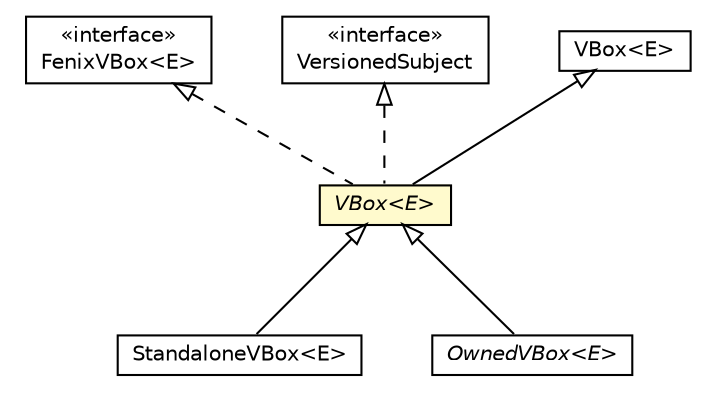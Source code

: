 #!/usr/local/bin/dot
#
# Class diagram 
# Generated by UMLGraph version 5.1 (http://www.umlgraph.org/)
#

digraph G {
	edge [fontname="Helvetica",fontsize=10,labelfontname="Helvetica",labelfontsize=10];
	node [fontname="Helvetica",fontsize=10,shape=plaintext];
	nodesep=0.25;
	ranksep=0.5;
	// pt.ist.fenixframework.backend.jvstm.FenixVBox<E>
	c100813 [label=<<table title="pt.ist.fenixframework.backend.jvstm.FenixVBox" border="0" cellborder="1" cellspacing="0" cellpadding="2" port="p" href="../FenixVBox.html">
		<tr><td><table border="0" cellspacing="0" cellpadding="1">
<tr><td align="center" balign="center"> &#171;interface&#187; </td></tr>
<tr><td align="center" balign="center"> FenixVBox&lt;E&gt; </td></tr>
		</table></td></tr>
		</table>>, fontname="Helvetica", fontcolor="black", fontsize=10.0];
	// pt.ist.fenixframework.backend.jvstm.pstm.VersionedSubject
	c100823 [label=<<table title="pt.ist.fenixframework.backend.jvstm.pstm.VersionedSubject" border="0" cellborder="1" cellspacing="0" cellpadding="2" port="p" href="./VersionedSubject.html">
		<tr><td><table border="0" cellspacing="0" cellpadding="1">
<tr><td align="center" balign="center"> &#171;interface&#187; </td></tr>
<tr><td align="center" balign="center"> VersionedSubject </td></tr>
		</table></td></tr>
		</table>>, fontname="Helvetica", fontcolor="black", fontsize=10.0];
	// pt.ist.fenixframework.backend.jvstm.pstm.VBox<E>
	c100825 [label=<<table title="pt.ist.fenixframework.backend.jvstm.pstm.VBox" border="0" cellborder="1" cellspacing="0" cellpadding="2" port="p" bgcolor="lemonChiffon" href="./VBox.html">
		<tr><td><table border="0" cellspacing="0" cellpadding="1">
<tr><td align="center" balign="center"><font face="Helvetica-Oblique"> VBox&lt;E&gt; </font></td></tr>
		</table></td></tr>
		</table>>, fontname="Helvetica", fontcolor="black", fontsize=10.0];
	// pt.ist.fenixframework.backend.jvstm.pstm.StandaloneVBox<E>
	c100833 [label=<<table title="pt.ist.fenixframework.backend.jvstm.pstm.StandaloneVBox" border="0" cellborder="1" cellspacing="0" cellpadding="2" port="p" href="./StandaloneVBox.html">
		<tr><td><table border="0" cellspacing="0" cellpadding="1">
<tr><td align="center" balign="center"> StandaloneVBox&lt;E&gt; </td></tr>
		</table></td></tr>
		</table>>, fontname="Helvetica", fontcolor="black", fontsize=10.0];
	// pt.ist.fenixframework.backend.jvstm.pstm.OwnedVBox<E>
	c100836 [label=<<table title="pt.ist.fenixframework.backend.jvstm.pstm.OwnedVBox" border="0" cellborder="1" cellspacing="0" cellpadding="2" port="p" href="./OwnedVBox.html">
		<tr><td><table border="0" cellspacing="0" cellpadding="1">
<tr><td align="center" balign="center"><font face="Helvetica-Oblique"> OwnedVBox&lt;E&gt; </font></td></tr>
		</table></td></tr>
		</table>>, fontname="Helvetica", fontcolor="black", fontsize=10.0];
	//pt.ist.fenixframework.backend.jvstm.pstm.VBox<E> extends jvstm.VBox<E>
	c100958:p -> c100825:p [dir=back,arrowtail=empty];
	//pt.ist.fenixframework.backend.jvstm.pstm.VBox<E> implements pt.ist.fenixframework.backend.jvstm.pstm.VersionedSubject
	c100823:p -> c100825:p [dir=back,arrowtail=empty,style=dashed];
	//pt.ist.fenixframework.backend.jvstm.pstm.VBox<E> implements pt.ist.fenixframework.backend.jvstm.FenixVBox<E>
	c100813:p -> c100825:p [dir=back,arrowtail=empty,style=dashed];
	//pt.ist.fenixframework.backend.jvstm.pstm.StandaloneVBox<E> extends pt.ist.fenixframework.backend.jvstm.pstm.VBox<E>
	c100825:p -> c100833:p [dir=back,arrowtail=empty];
	//pt.ist.fenixframework.backend.jvstm.pstm.OwnedVBox<E> extends pt.ist.fenixframework.backend.jvstm.pstm.VBox<E>
	c100825:p -> c100836:p [dir=back,arrowtail=empty];
	// jvstm.VBox<E>
	c100958 [label=<<table title="jvstm.VBox" border="0" cellborder="1" cellspacing="0" cellpadding="2" port="p" href="http://java.sun.com/j2se/1.4.2/docs/api/jvstm/VBox.html">
		<tr><td><table border="0" cellspacing="0" cellpadding="1">
<tr><td align="center" balign="center"> VBox&lt;E&gt; </td></tr>
		</table></td></tr>
		</table>>, fontname="Helvetica", fontcolor="black", fontsize=10.0];
}

